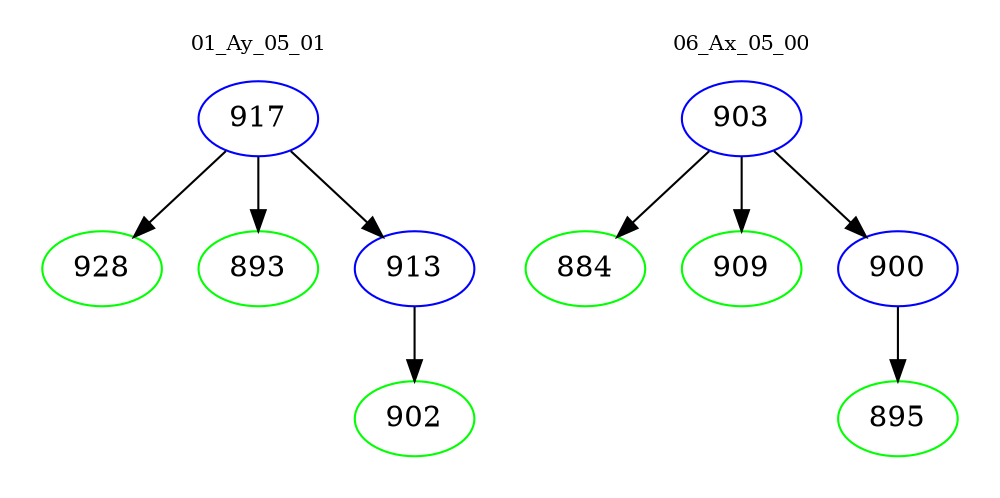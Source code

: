 digraph{
subgraph cluster_0 {
color = white
label = "01_Ay_05_01";
fontsize=10;
T0_917 [label="917", color="blue"]
T0_917 -> T0_928 [color="black"]
T0_928 [label="928", color="green"]
T0_917 -> T0_893 [color="black"]
T0_893 [label="893", color="green"]
T0_917 -> T0_913 [color="black"]
T0_913 [label="913", color="blue"]
T0_913 -> T0_902 [color="black"]
T0_902 [label="902", color="green"]
}
subgraph cluster_1 {
color = white
label = "06_Ax_05_00";
fontsize=10;
T1_903 [label="903", color="blue"]
T1_903 -> T1_884 [color="black"]
T1_884 [label="884", color="green"]
T1_903 -> T1_909 [color="black"]
T1_909 [label="909", color="green"]
T1_903 -> T1_900 [color="black"]
T1_900 [label="900", color="blue"]
T1_900 -> T1_895 [color="black"]
T1_895 [label="895", color="green"]
}
}
